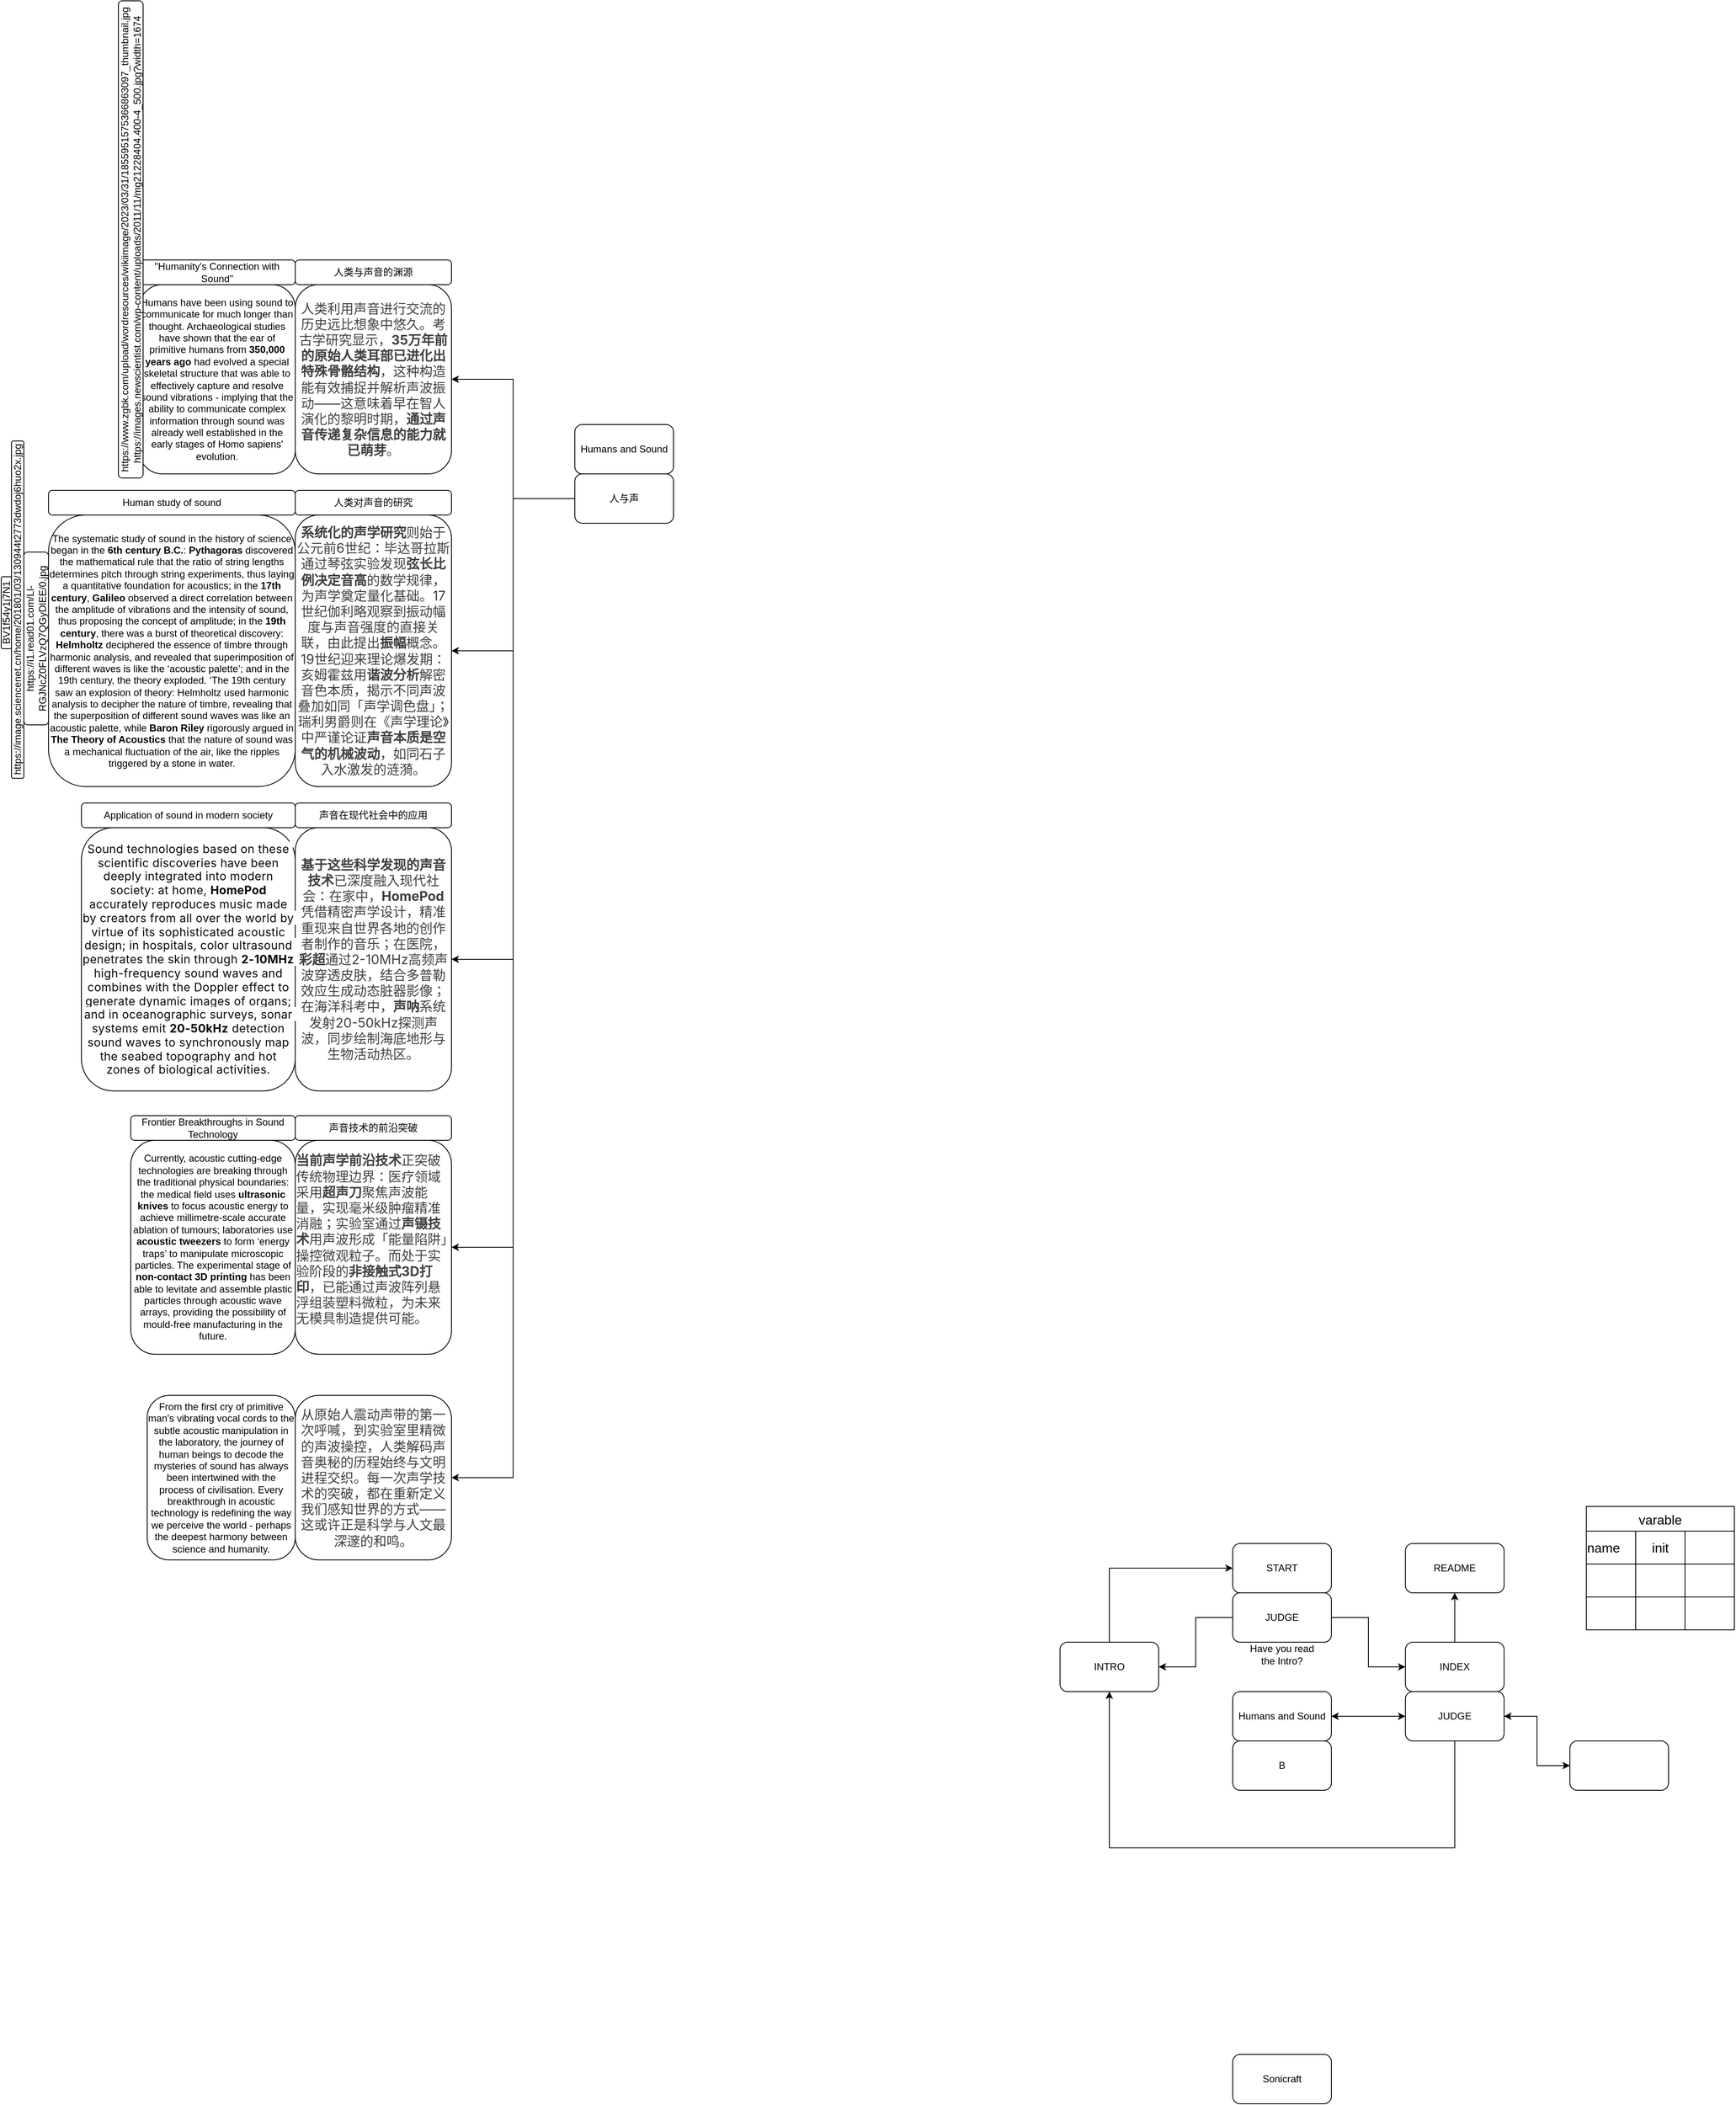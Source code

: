 <mxfile version="26.0.10">
  <diagram name="第 1 页" id="4b0BHh1YzD-mGVPlwAt6">
    <mxGraphModel dx="1306" dy="5540" grid="1" gridSize="10" guides="1" tooltips="1" connect="1" arrows="1" fold="1" page="1" pageScale="1" pageWidth="3300" pageHeight="4681" math="0" shadow="0">
      <root>
        <mxCell id="0" />
        <mxCell id="1" parent="0" />
        <mxCell id="ThfCISDLxi8xhfDp9Rs2-1" value="Sonicraft" style="rounded=1;whiteSpace=wrap;html=1;" parent="1" vertex="1">
          <mxGeometry x="1590" y="2311" width="120" height="60" as="geometry" />
        </mxCell>
        <mxCell id="ThfCISDLxi8xhfDp9Rs2-17" value="" style="edgeStyle=orthogonalEdgeStyle;rounded=0;orthogonalLoop=1;jettySize=auto;html=1;" parent="1" source="ThfCISDLxi8xhfDp9Rs2-2" target="ThfCISDLxi8xhfDp9Rs2-16" edge="1">
          <mxGeometry relative="1" as="geometry" />
        </mxCell>
        <mxCell id="ThfCISDLxi8xhfDp9Rs2-2" value="START" style="rounded=1;whiteSpace=wrap;html=1;" parent="1" vertex="1">
          <mxGeometry x="1590" y="1690" width="120" height="60" as="geometry" />
        </mxCell>
        <mxCell id="ThfCISDLxi8xhfDp9Rs2-3" value="varable" style="shape=table;startSize=30;container=1;collapsible=0;childLayout=tableLayout;strokeColor=default;fontSize=16;" parent="1" vertex="1">
          <mxGeometry x="2020" y="1645" width="180" height="150" as="geometry" />
        </mxCell>
        <mxCell id="ThfCISDLxi8xhfDp9Rs2-4" value="" style="shape=tableRow;horizontal=0;startSize=0;swimlaneHead=0;swimlaneBody=0;strokeColor=inherit;top=0;left=0;bottom=0;right=0;collapsible=0;dropTarget=0;fillColor=none;points=[[0,0.5],[1,0.5]];portConstraint=eastwest;fontSize=16;" parent="ThfCISDLxi8xhfDp9Rs2-3" vertex="1">
          <mxGeometry y="30" width="180" height="40" as="geometry" />
        </mxCell>
        <mxCell id="ThfCISDLxi8xhfDp9Rs2-5" value="name&lt;span style=&quot;white-space: pre;&quot;&gt;&#x9;&lt;/span&gt;init&lt;span style=&quot;white-space: pre;&quot;&gt;&#x9;&lt;/span&gt;&lt;span style=&quot;white-space: pre;&quot;&gt;&#x9;&lt;/span&gt;" style="shape=partialRectangle;html=1;whiteSpace=wrap;connectable=0;strokeColor=inherit;overflow=hidden;fillColor=none;top=0;left=0;bottom=0;right=0;pointerEvents=1;fontSize=16;" parent="ThfCISDLxi8xhfDp9Rs2-4" vertex="1">
          <mxGeometry width="60" height="40" as="geometry">
            <mxRectangle width="60" height="40" as="alternateBounds" />
          </mxGeometry>
        </mxCell>
        <mxCell id="ThfCISDLxi8xhfDp9Rs2-6" value="init" style="shape=partialRectangle;html=1;whiteSpace=wrap;connectable=0;strokeColor=inherit;overflow=hidden;fillColor=none;top=0;left=0;bottom=0;right=0;pointerEvents=1;fontSize=16;" parent="ThfCISDLxi8xhfDp9Rs2-4" vertex="1">
          <mxGeometry x="60" width="60" height="40" as="geometry">
            <mxRectangle width="60" height="40" as="alternateBounds" />
          </mxGeometry>
        </mxCell>
        <mxCell id="ThfCISDLxi8xhfDp9Rs2-7" value="" style="shape=partialRectangle;html=1;whiteSpace=wrap;connectable=0;strokeColor=inherit;overflow=hidden;fillColor=none;top=0;left=0;bottom=0;right=0;pointerEvents=1;fontSize=16;" parent="ThfCISDLxi8xhfDp9Rs2-4" vertex="1">
          <mxGeometry x="120" width="60" height="40" as="geometry">
            <mxRectangle width="60" height="40" as="alternateBounds" />
          </mxGeometry>
        </mxCell>
        <mxCell id="ThfCISDLxi8xhfDp9Rs2-8" value="" style="shape=tableRow;horizontal=0;startSize=0;swimlaneHead=0;swimlaneBody=0;strokeColor=inherit;top=0;left=0;bottom=0;right=0;collapsible=0;dropTarget=0;fillColor=none;points=[[0,0.5],[1,0.5]];portConstraint=eastwest;fontSize=16;" parent="ThfCISDLxi8xhfDp9Rs2-3" vertex="1">
          <mxGeometry y="70" width="180" height="40" as="geometry" />
        </mxCell>
        <mxCell id="ThfCISDLxi8xhfDp9Rs2-9" value="" style="shape=partialRectangle;html=1;whiteSpace=wrap;connectable=0;strokeColor=inherit;overflow=hidden;fillColor=none;top=0;left=0;bottom=0;right=0;pointerEvents=1;fontSize=16;" parent="ThfCISDLxi8xhfDp9Rs2-8" vertex="1">
          <mxGeometry width="60" height="40" as="geometry">
            <mxRectangle width="60" height="40" as="alternateBounds" />
          </mxGeometry>
        </mxCell>
        <mxCell id="ThfCISDLxi8xhfDp9Rs2-10" value="" style="shape=partialRectangle;html=1;whiteSpace=wrap;connectable=0;strokeColor=inherit;overflow=hidden;fillColor=none;top=0;left=0;bottom=0;right=0;pointerEvents=1;fontSize=16;" parent="ThfCISDLxi8xhfDp9Rs2-8" vertex="1">
          <mxGeometry x="60" width="60" height="40" as="geometry">
            <mxRectangle width="60" height="40" as="alternateBounds" />
          </mxGeometry>
        </mxCell>
        <mxCell id="ThfCISDLxi8xhfDp9Rs2-11" value="" style="shape=partialRectangle;html=1;whiteSpace=wrap;connectable=0;strokeColor=inherit;overflow=hidden;fillColor=none;top=0;left=0;bottom=0;right=0;pointerEvents=1;fontSize=16;" parent="ThfCISDLxi8xhfDp9Rs2-8" vertex="1">
          <mxGeometry x="120" width="60" height="40" as="geometry">
            <mxRectangle width="60" height="40" as="alternateBounds" />
          </mxGeometry>
        </mxCell>
        <mxCell id="ThfCISDLxi8xhfDp9Rs2-12" value="" style="shape=tableRow;horizontal=0;startSize=0;swimlaneHead=0;swimlaneBody=0;strokeColor=inherit;top=0;left=0;bottom=0;right=0;collapsible=0;dropTarget=0;fillColor=none;points=[[0,0.5],[1,0.5]];portConstraint=eastwest;fontSize=16;" parent="ThfCISDLxi8xhfDp9Rs2-3" vertex="1">
          <mxGeometry y="110" width="180" height="40" as="geometry" />
        </mxCell>
        <mxCell id="ThfCISDLxi8xhfDp9Rs2-13" value="" style="shape=partialRectangle;html=1;whiteSpace=wrap;connectable=0;strokeColor=inherit;overflow=hidden;fillColor=none;top=0;left=0;bottom=0;right=0;pointerEvents=1;fontSize=16;" parent="ThfCISDLxi8xhfDp9Rs2-12" vertex="1">
          <mxGeometry width="60" height="40" as="geometry">
            <mxRectangle width="60" height="40" as="alternateBounds" />
          </mxGeometry>
        </mxCell>
        <mxCell id="ThfCISDLxi8xhfDp9Rs2-14" value="" style="shape=partialRectangle;html=1;whiteSpace=wrap;connectable=0;strokeColor=inherit;overflow=hidden;fillColor=none;top=0;left=0;bottom=0;right=0;pointerEvents=1;fontSize=16;" parent="ThfCISDLxi8xhfDp9Rs2-12" vertex="1">
          <mxGeometry x="60" width="60" height="40" as="geometry">
            <mxRectangle width="60" height="40" as="alternateBounds" />
          </mxGeometry>
        </mxCell>
        <mxCell id="ThfCISDLxi8xhfDp9Rs2-15" value="" style="shape=partialRectangle;html=1;whiteSpace=wrap;connectable=0;strokeColor=inherit;overflow=hidden;fillColor=none;top=0;left=0;bottom=0;right=0;pointerEvents=1;fontSize=16;" parent="ThfCISDLxi8xhfDp9Rs2-12" vertex="1">
          <mxGeometry x="120" width="60" height="40" as="geometry">
            <mxRectangle width="60" height="40" as="alternateBounds" />
          </mxGeometry>
        </mxCell>
        <mxCell id="ThfCISDLxi8xhfDp9Rs2-20" value="" style="edgeStyle=orthogonalEdgeStyle;rounded=0;orthogonalLoop=1;jettySize=auto;html=1;" parent="1" source="ThfCISDLxi8xhfDp9Rs2-16" target="ThfCISDLxi8xhfDp9Rs2-19" edge="1">
          <mxGeometry relative="1" as="geometry" />
        </mxCell>
        <mxCell id="ThfCISDLxi8xhfDp9Rs2-22" value="" style="edgeStyle=orthogonalEdgeStyle;rounded=0;orthogonalLoop=1;jettySize=auto;html=1;" parent="1" source="ThfCISDLxi8xhfDp9Rs2-16" target="ThfCISDLxi8xhfDp9Rs2-21" edge="1">
          <mxGeometry relative="1" as="geometry" />
        </mxCell>
        <mxCell id="ThfCISDLxi8xhfDp9Rs2-16" value="JUDGE" style="rounded=1;whiteSpace=wrap;html=1;" parent="1" vertex="1">
          <mxGeometry x="1590" y="1750" width="120" height="60" as="geometry" />
        </mxCell>
        <mxCell id="ThfCISDLxi8xhfDp9Rs2-18" value="Have you read the Intro?" style="text;html=1;align=center;verticalAlign=middle;whiteSpace=wrap;rounded=0;" parent="1" vertex="1">
          <mxGeometry x="1600" y="1810" width="100" height="30" as="geometry" />
        </mxCell>
        <mxCell id="ThfCISDLxi8xhfDp9Rs2-23" style="edgeStyle=orthogonalEdgeStyle;rounded=0;orthogonalLoop=1;jettySize=auto;html=1;entryX=0;entryY=0.5;entryDx=0;entryDy=0;" parent="1" source="ThfCISDLxi8xhfDp9Rs2-19" target="ThfCISDLxi8xhfDp9Rs2-2" edge="1">
          <mxGeometry relative="1" as="geometry">
            <Array as="points">
              <mxPoint x="1440" y="1720" />
            </Array>
          </mxGeometry>
        </mxCell>
        <mxCell id="ThfCISDLxi8xhfDp9Rs2-19" value="INTRO" style="rounded=1;whiteSpace=wrap;html=1;" parent="1" vertex="1">
          <mxGeometry x="1380" y="1810" width="120" height="60" as="geometry" />
        </mxCell>
        <mxCell id="KHyvK6o0mQSgmpEVRxSi-3" value="" style="edgeStyle=orthogonalEdgeStyle;rounded=0;orthogonalLoop=1;jettySize=auto;html=1;" edge="1" parent="1" source="ThfCISDLxi8xhfDp9Rs2-21" target="KHyvK6o0mQSgmpEVRxSi-2">
          <mxGeometry relative="1" as="geometry" />
        </mxCell>
        <mxCell id="ThfCISDLxi8xhfDp9Rs2-21" value="INDEX" style="rounded=1;whiteSpace=wrap;html=1;" parent="1" vertex="1">
          <mxGeometry x="1800" y="1810" width="120" height="60" as="geometry" />
        </mxCell>
        <mxCell id="ThfCISDLxi8xhfDp9Rs2-51" value="" style="edgeStyle=orthogonalEdgeStyle;rounded=0;orthogonalLoop=1;jettySize=auto;html=1;" parent="1" source="ThfCISDLxi8xhfDp9Rs2-47" target="ThfCISDLxi8xhfDp9Rs2-49" edge="1">
          <mxGeometry relative="1" as="geometry" />
        </mxCell>
        <mxCell id="ThfCISDLxi8xhfDp9Rs2-52" value="" style="edgeStyle=orthogonalEdgeStyle;rounded=0;orthogonalLoop=1;jettySize=auto;html=1;" parent="1" source="ThfCISDLxi8xhfDp9Rs2-47" target="ThfCISDLxi8xhfDp9Rs2-50" edge="1">
          <mxGeometry relative="1" as="geometry" />
        </mxCell>
        <mxCell id="ThfCISDLxi8xhfDp9Rs2-55" style="edgeStyle=orthogonalEdgeStyle;rounded=0;orthogonalLoop=1;jettySize=auto;html=1;entryX=0.5;entryY=1;entryDx=0;entryDy=0;" parent="1" source="ThfCISDLxi8xhfDp9Rs2-47" target="ThfCISDLxi8xhfDp9Rs2-19" edge="1">
          <mxGeometry relative="1" as="geometry">
            <Array as="points">
              <mxPoint x="1860" y="2060" />
              <mxPoint x="1440" y="2060" />
            </Array>
          </mxGeometry>
        </mxCell>
        <mxCell id="ThfCISDLxi8xhfDp9Rs2-47" value="JUDGE" style="rounded=1;whiteSpace=wrap;html=1;" parent="1" vertex="1">
          <mxGeometry x="1800" y="1870" width="120" height="60" as="geometry" />
        </mxCell>
        <mxCell id="ThfCISDLxi8xhfDp9Rs2-54" style="edgeStyle=orthogonalEdgeStyle;rounded=0;orthogonalLoop=1;jettySize=auto;html=1;entryX=0;entryY=0.5;entryDx=0;entryDy=0;" parent="1" source="ThfCISDLxi8xhfDp9Rs2-49" target="ThfCISDLxi8xhfDp9Rs2-47" edge="1">
          <mxGeometry relative="1" as="geometry" />
        </mxCell>
        <mxCell id="ThfCISDLxi8xhfDp9Rs2-49" value="Humans and Sound" style="rounded=1;whiteSpace=wrap;html=1;" parent="1" vertex="1">
          <mxGeometry x="1590" y="1870" width="120" height="60" as="geometry" />
        </mxCell>
        <mxCell id="ThfCISDLxi8xhfDp9Rs2-53" value="" style="edgeStyle=orthogonalEdgeStyle;rounded=0;orthogonalLoop=1;jettySize=auto;html=1;" parent="1" source="ThfCISDLxi8xhfDp9Rs2-50" target="ThfCISDLxi8xhfDp9Rs2-47" edge="1">
          <mxGeometry relative="1" as="geometry" />
        </mxCell>
        <mxCell id="ThfCISDLxi8xhfDp9Rs2-50" value="" style="rounded=1;whiteSpace=wrap;html=1;" parent="1" vertex="1">
          <mxGeometry x="2000" y="1930" width="120" height="60" as="geometry" />
        </mxCell>
        <mxCell id="KHyvK6o0mQSgmpEVRxSi-1" value="B" style="rounded=1;whiteSpace=wrap;html=1;" vertex="1" parent="1">
          <mxGeometry x="1590" y="1930" width="120" height="60" as="geometry" />
        </mxCell>
        <mxCell id="KHyvK6o0mQSgmpEVRxSi-2" value="README" style="rounded=1;whiteSpace=wrap;html=1;" vertex="1" parent="1">
          <mxGeometry x="1800" y="1690" width="120" height="60" as="geometry" />
        </mxCell>
        <mxCell id="KHyvK6o0mQSgmpEVRxSi-10" style="edgeStyle=orthogonalEdgeStyle;rounded=0;orthogonalLoop=1;jettySize=auto;html=1;" edge="1" parent="1" source="KHyvK6o0mQSgmpEVRxSi-4" target="KHyvK6o0mQSgmpEVRxSi-5">
          <mxGeometry relative="1" as="geometry" />
        </mxCell>
        <mxCell id="KHyvK6o0mQSgmpEVRxSi-11" style="edgeStyle=orthogonalEdgeStyle;rounded=0;orthogonalLoop=1;jettySize=auto;html=1;entryX=1;entryY=0.5;entryDx=0;entryDy=0;" edge="1" parent="1" source="KHyvK6o0mQSgmpEVRxSi-4" target="KHyvK6o0mQSgmpEVRxSi-6">
          <mxGeometry relative="1" as="geometry" />
        </mxCell>
        <mxCell id="KHyvK6o0mQSgmpEVRxSi-12" style="edgeStyle=orthogonalEdgeStyle;rounded=0;orthogonalLoop=1;jettySize=auto;html=1;exitX=0;exitY=0.5;exitDx=0;exitDy=0;entryX=1;entryY=0.5;entryDx=0;entryDy=0;" edge="1" parent="1" source="KHyvK6o0mQSgmpEVRxSi-4" target="KHyvK6o0mQSgmpEVRxSi-7">
          <mxGeometry relative="1" as="geometry" />
        </mxCell>
        <mxCell id="KHyvK6o0mQSgmpEVRxSi-13" style="edgeStyle=orthogonalEdgeStyle;rounded=0;orthogonalLoop=1;jettySize=auto;html=1;entryX=1;entryY=0.5;entryDx=0;entryDy=0;" edge="1" parent="1" source="KHyvK6o0mQSgmpEVRxSi-4" target="KHyvK6o0mQSgmpEVRxSi-8">
          <mxGeometry relative="1" as="geometry" />
        </mxCell>
        <mxCell id="KHyvK6o0mQSgmpEVRxSi-14" style="edgeStyle=orthogonalEdgeStyle;rounded=0;orthogonalLoop=1;jettySize=auto;html=1;entryX=1;entryY=0.5;entryDx=0;entryDy=0;" edge="1" parent="1" source="KHyvK6o0mQSgmpEVRxSi-4" target="KHyvK6o0mQSgmpEVRxSi-9">
          <mxGeometry relative="1" as="geometry" />
        </mxCell>
        <mxCell id="KHyvK6o0mQSgmpEVRxSi-4" value="人与声" style="rounded=1;whiteSpace=wrap;html=1;" vertex="1" parent="1">
          <mxGeometry x="790" y="390" width="120" height="60" as="geometry" />
        </mxCell>
        <mxCell id="KHyvK6o0mQSgmpEVRxSi-5" value="&lt;span style=&quot;color: rgb(64, 64, 64); font-family: Inter, system-ui, -apple-system, &amp;quot;system-ui&amp;quot;, &amp;quot;Segoe UI&amp;quot;, Roboto, &amp;quot;Noto Sans&amp;quot;, Ubuntu, Cantarell, &amp;quot;Helvetica Neue&amp;quot;, Oxygen, &amp;quot;Open Sans&amp;quot;, sans-serif; font-size: 16.002px; text-align: start;&quot;&gt;人类利用声音进行交流的历史远比想象中悠久。考古学研究显示，&lt;/span&gt;&lt;strong style=&quot;color: rgb(64, 64, 64); font-family: Inter, system-ui, -apple-system, &amp;quot;system-ui&amp;quot;, &amp;quot;Segoe UI&amp;quot;, Roboto, &amp;quot;Noto Sans&amp;quot;, Ubuntu, Cantarell, &amp;quot;Helvetica Neue&amp;quot;, Oxygen, &amp;quot;Open Sans&amp;quot;, sans-serif; font-size: 16.002px; text-align: start;&quot;&gt;35万年前的原始人类耳部已进化出特殊骨骼结构&lt;/strong&gt;&lt;span style=&quot;color: rgb(64, 64, 64); font-family: Inter, system-ui, -apple-system, &amp;quot;system-ui&amp;quot;, &amp;quot;Segoe UI&amp;quot;, Roboto, &amp;quot;Noto Sans&amp;quot;, Ubuntu, Cantarell, &amp;quot;Helvetica Neue&amp;quot;, Oxygen, &amp;quot;Open Sans&amp;quot;, sans-serif; font-size: 16.002px; text-align: start;&quot;&gt;，这种构造能有效捕捉并解析声波振动——这意味着早在智人演化的黎明时期，&lt;/span&gt;&lt;strong style=&quot;color: rgb(64, 64, 64); font-family: Inter, system-ui, -apple-system, &amp;quot;system-ui&amp;quot;, &amp;quot;Segoe UI&amp;quot;, Roboto, &amp;quot;Noto Sans&amp;quot;, Ubuntu, Cantarell, &amp;quot;Helvetica Neue&amp;quot;, Oxygen, &amp;quot;Open Sans&amp;quot;, sans-serif; font-size: 16.002px; text-align: start;&quot;&gt;通过声音传递复杂信息的能力就已萌芽&lt;/strong&gt;&lt;span style=&quot;color: rgb(64, 64, 64); font-family: Inter, system-ui, -apple-system, &amp;quot;system-ui&amp;quot;, &amp;quot;Segoe UI&amp;quot;, Roboto, &amp;quot;Noto Sans&amp;quot;, Ubuntu, Cantarell, &amp;quot;Helvetica Neue&amp;quot;, Oxygen, &amp;quot;Open Sans&amp;quot;, sans-serif; font-size: 16.002px; text-align: start;&quot;&gt;。&lt;/span&gt;" style="rounded=1;whiteSpace=wrap;html=1;" vertex="1" parent="1">
          <mxGeometry x="450" y="160" width="190" height="230" as="geometry" />
        </mxCell>
        <mxCell id="KHyvK6o0mQSgmpEVRxSi-6" value="&lt;strong style=&quot;color: rgb(64, 64, 64); font-family: Inter, system-ui, -apple-system, &amp;quot;system-ui&amp;quot;, &amp;quot;Segoe UI&amp;quot;, Roboto, &amp;quot;Noto Sans&amp;quot;, Ubuntu, Cantarell, &amp;quot;Helvetica Neue&amp;quot;, Oxygen, &amp;quot;Open Sans&amp;quot;, sans-serif; font-size: 16.002px; text-align: start;&quot;&gt;系统化的声学研究&lt;/strong&gt;&lt;span style=&quot;color: rgb(64, 64, 64); font-family: Inter, system-ui, -apple-system, &amp;quot;system-ui&amp;quot;, &amp;quot;Segoe UI&amp;quot;, Roboto, &amp;quot;Noto Sans&amp;quot;, Ubuntu, Cantarell, &amp;quot;Helvetica Neue&amp;quot;, Oxygen, &amp;quot;Open Sans&amp;quot;, sans-serif; font-size: 16.002px; text-align: start;&quot;&gt;则始于公元前6世纪：毕达哥拉斯通过琴弦实验发现&lt;/span&gt;&lt;strong style=&quot;color: rgb(64, 64, 64); font-family: Inter, system-ui, -apple-system, &amp;quot;system-ui&amp;quot;, &amp;quot;Segoe UI&amp;quot;, Roboto, &amp;quot;Noto Sans&amp;quot;, Ubuntu, Cantarell, &amp;quot;Helvetica Neue&amp;quot;, Oxygen, &amp;quot;Open Sans&amp;quot;, sans-serif; font-size: 16.002px; text-align: start;&quot;&gt;弦长比例决定音高&lt;/strong&gt;&lt;span style=&quot;color: rgb(64, 64, 64); font-family: Inter, system-ui, -apple-system, &amp;quot;system-ui&amp;quot;, &amp;quot;Segoe UI&amp;quot;, Roboto, &amp;quot;Noto Sans&amp;quot;, Ubuntu, Cantarell, &amp;quot;Helvetica Neue&amp;quot;, Oxygen, &amp;quot;Open Sans&amp;quot;, sans-serif; font-size: 16.002px; text-align: start;&quot;&gt;的数学规律，为声学奠定量化基础。17世纪伽利略观察到振动幅度与声音强度的直接关联，由此提出&lt;/span&gt;&lt;strong style=&quot;color: rgb(64, 64, 64); font-family: Inter, system-ui, -apple-system, &amp;quot;system-ui&amp;quot;, &amp;quot;Segoe UI&amp;quot;, Roboto, &amp;quot;Noto Sans&amp;quot;, Ubuntu, Cantarell, &amp;quot;Helvetica Neue&amp;quot;, Oxygen, &amp;quot;Open Sans&amp;quot;, sans-serif; font-size: 16.002px; text-align: start;&quot;&gt;振幅&lt;/strong&gt;&lt;span style=&quot;color: rgb(64, 64, 64); font-family: Inter, system-ui, -apple-system, &amp;quot;system-ui&amp;quot;, &amp;quot;Segoe UI&amp;quot;, Roboto, &amp;quot;Noto Sans&amp;quot;, Ubuntu, Cantarell, &amp;quot;Helvetica Neue&amp;quot;, Oxygen, &amp;quot;Open Sans&amp;quot;, sans-serif; font-size: 16.002px; text-align: start;&quot;&gt;概念。19世纪迎来理论爆发期：亥姆霍兹用&lt;/span&gt;&lt;strong style=&quot;color: rgb(64, 64, 64); font-family: Inter, system-ui, -apple-system, &amp;quot;system-ui&amp;quot;, &amp;quot;Segoe UI&amp;quot;, Roboto, &amp;quot;Noto Sans&amp;quot;, Ubuntu, Cantarell, &amp;quot;Helvetica Neue&amp;quot;, Oxygen, &amp;quot;Open Sans&amp;quot;, sans-serif; font-size: 16.002px; text-align: start;&quot;&gt;谐波分析&lt;/strong&gt;&lt;span style=&quot;color: rgb(64, 64, 64); font-family: Inter, system-ui, -apple-system, &amp;quot;system-ui&amp;quot;, &amp;quot;Segoe UI&amp;quot;, Roboto, &amp;quot;Noto Sans&amp;quot;, Ubuntu, Cantarell, &amp;quot;Helvetica Neue&amp;quot;, Oxygen, &amp;quot;Open Sans&amp;quot;, sans-serif; font-size: 16.002px; text-align: start;&quot;&gt;解密音色本质，揭示不同声波叠加如同「声学调色盘」；瑞利男爵则在《声学理论》中严谨论证&lt;/span&gt;&lt;strong style=&quot;color: rgb(64, 64, 64); font-family: Inter, system-ui, -apple-system, &amp;quot;system-ui&amp;quot;, &amp;quot;Segoe UI&amp;quot;, Roboto, &amp;quot;Noto Sans&amp;quot;, Ubuntu, Cantarell, &amp;quot;Helvetica Neue&amp;quot;, Oxygen, &amp;quot;Open Sans&amp;quot;, sans-serif; font-size: 16.002px; text-align: start;&quot;&gt;声音本质是空气的机械波动&lt;/strong&gt;&lt;span style=&quot;color: rgb(64, 64, 64); font-family: Inter, system-ui, -apple-system, &amp;quot;system-ui&amp;quot;, &amp;quot;Segoe UI&amp;quot;, Roboto, &amp;quot;Noto Sans&amp;quot;, Ubuntu, Cantarell, &amp;quot;Helvetica Neue&amp;quot;, Oxygen, &amp;quot;Open Sans&amp;quot;, sans-serif; font-size: 16.002px; text-align: start;&quot;&gt;，如同石子入水激发的涟漪。&lt;/span&gt;" style="rounded=1;whiteSpace=wrap;html=1;" vertex="1" parent="1">
          <mxGeometry x="450" y="440" width="190" height="330" as="geometry" />
        </mxCell>
        <mxCell id="KHyvK6o0mQSgmpEVRxSi-7" value="&lt;strong style=&quot;color: rgb(64, 64, 64); font-family: Inter, system-ui, -apple-system, &amp;quot;system-ui&amp;quot;, &amp;quot;Segoe UI&amp;quot;, Roboto, &amp;quot;Noto Sans&amp;quot;, Ubuntu, Cantarell, &amp;quot;Helvetica Neue&amp;quot;, Oxygen, &amp;quot;Open Sans&amp;quot;, sans-serif; font-size: 16.002px; text-align: start;&quot;&gt;基于这些科学发现的声音技术&lt;/strong&gt;&lt;span style=&quot;color: rgb(64, 64, 64); font-family: Inter, system-ui, -apple-system, &amp;quot;system-ui&amp;quot;, &amp;quot;Segoe UI&amp;quot;, Roboto, &amp;quot;Noto Sans&amp;quot;, Ubuntu, Cantarell, &amp;quot;Helvetica Neue&amp;quot;, Oxygen, &amp;quot;Open Sans&amp;quot;, sans-serif; font-size: 16.002px; text-align: start;&quot;&gt;已深度融入现代社会：在家中，&lt;/span&gt;&lt;strong style=&quot;color: rgb(64, 64, 64); font-family: Inter, system-ui, -apple-system, &amp;quot;system-ui&amp;quot;, &amp;quot;Segoe UI&amp;quot;, Roboto, &amp;quot;Noto Sans&amp;quot;, Ubuntu, Cantarell, &amp;quot;Helvetica Neue&amp;quot;, Oxygen, &amp;quot;Open Sans&amp;quot;, sans-serif; font-size: 16.002px; text-align: start;&quot;&gt;HomePod&lt;/strong&gt;&lt;span style=&quot;color: rgb(64, 64, 64); font-family: Inter, system-ui, -apple-system, &amp;quot;system-ui&amp;quot;, &amp;quot;Segoe UI&amp;quot;, Roboto, &amp;quot;Noto Sans&amp;quot;, Ubuntu, Cantarell, &amp;quot;Helvetica Neue&amp;quot;, Oxygen, &amp;quot;Open Sans&amp;quot;, sans-serif; font-size: 16.002px; text-align: start;&quot;&gt;凭借精密声学设计，精准重现来自世界各地的创作者制作的音乐；在医院，&lt;/span&gt;&lt;strong style=&quot;color: rgb(64, 64, 64); font-family: Inter, system-ui, -apple-system, &amp;quot;system-ui&amp;quot;, &amp;quot;Segoe UI&amp;quot;, Roboto, &amp;quot;Noto Sans&amp;quot;, Ubuntu, Cantarell, &amp;quot;Helvetica Neue&amp;quot;, Oxygen, &amp;quot;Open Sans&amp;quot;, sans-serif; font-size: 16.002px; text-align: start;&quot;&gt;彩超&lt;/strong&gt;&lt;span style=&quot;color: rgb(64, 64, 64); font-family: Inter, system-ui, -apple-system, &amp;quot;system-ui&amp;quot;, &amp;quot;Segoe UI&amp;quot;, Roboto, &amp;quot;Noto Sans&amp;quot;, Ubuntu, Cantarell, &amp;quot;Helvetica Neue&amp;quot;, Oxygen, &amp;quot;Open Sans&amp;quot;, sans-serif; font-size: 16.002px; text-align: start;&quot;&gt;通过2-10MHz高频声波穿透皮肤，结合多普勒效应生成动态脏器影像；在海洋科考中，&lt;/span&gt;&lt;strong style=&quot;color: rgb(64, 64, 64); font-family: Inter, system-ui, -apple-system, &amp;quot;system-ui&amp;quot;, &amp;quot;Segoe UI&amp;quot;, Roboto, &amp;quot;Noto Sans&amp;quot;, Ubuntu, Cantarell, &amp;quot;Helvetica Neue&amp;quot;, Oxygen, &amp;quot;Open Sans&amp;quot;, sans-serif; font-size: 16.002px; text-align: start;&quot;&gt;声呐&lt;/strong&gt;&lt;span style=&quot;color: rgb(64, 64, 64); font-family: Inter, system-ui, -apple-system, &amp;quot;system-ui&amp;quot;, &amp;quot;Segoe UI&amp;quot;, Roboto, &amp;quot;Noto Sans&amp;quot;, Ubuntu, Cantarell, &amp;quot;Helvetica Neue&amp;quot;, Oxygen, &amp;quot;Open Sans&amp;quot;, sans-serif; font-size: 16.002px; text-align: start;&quot;&gt;系统发射20-50kHz探测声波，同步绘制海底地形与生物活动热区。&lt;/span&gt;" style="rounded=1;whiteSpace=wrap;html=1;" vertex="1" parent="1">
          <mxGeometry x="450" y="820" width="190" height="320" as="geometry" />
        </mxCell>
        <mxCell id="KHyvK6o0mQSgmpEVRxSi-8" value="&lt;p style=&quot;margin: calc(var(--ds-md-zoom)*12px)0; font-size: 16.002px; line-height: var(--ds-md-line-height); color: rgb(64, 64, 64); font-family: Inter, system-ui, -apple-system, &amp;quot;system-ui&amp;quot;, &amp;quot;Segoe UI&amp;quot;, Roboto, &amp;quot;Noto Sans&amp;quot;, Ubuntu, Cantarell, &amp;quot;Helvetica Neue&amp;quot;, Oxygen, &amp;quot;Open Sans&amp;quot;, sans-serif; text-align: start;&quot;&gt;&lt;strong&gt;当前声学前沿技术&lt;/strong&gt;正突破传统物理边界：医疗领域采用&lt;strong&gt;超声刀&lt;/strong&gt;聚焦声波能量，实现毫米级肿瘤精准消融；实验室通过&lt;strong&gt;声镊技术&lt;/strong&gt;用声波形成「能量陷阱」操控微观粒子。而处于实验阶段的&lt;strong&gt;非接触式3D打印&lt;/strong&gt;，已能通过声波阵列悬浮组装塑料微粒，为未来无模具制造提供可能。&lt;/p&gt;&lt;p style=&quot;margin: calc(var(--ds-md-zoom)*12px)0; font-size: 16.002px; line-height: var(--ds-md-line-height); color: rgb(64, 64, 64); font-family: Inter, system-ui, -apple-system, &amp;quot;system-ui&amp;quot;, &amp;quot;Segoe UI&amp;quot;, Roboto, &amp;quot;Noto Sans&amp;quot;, Ubuntu, Cantarell, &amp;quot;Helvetica Neue&amp;quot;, Oxygen, &amp;quot;Open Sans&amp;quot;, sans-serif; text-align: start;&quot;&gt;&lt;br&gt;&lt;/p&gt;" style="rounded=1;whiteSpace=wrap;html=1;" vertex="1" parent="1">
          <mxGeometry x="450" y="1200" width="190" height="260" as="geometry" />
        </mxCell>
        <mxCell id="KHyvK6o0mQSgmpEVRxSi-9" value="&lt;span style=&quot;color: rgb(64, 64, 64); font-family: Inter, system-ui, -apple-system, &amp;quot;system-ui&amp;quot;, &amp;quot;Segoe UI&amp;quot;, Roboto, &amp;quot;Noto Sans&amp;quot;, Ubuntu, Cantarell, &amp;quot;Helvetica Neue&amp;quot;, Oxygen, &amp;quot;Open Sans&amp;quot;, sans-serif; font-size: 16.002px; text-align: start;&quot;&gt;从原始人震动声带的第一次呼喊，到实验室里精微的声波操控，人类解码声音奥秘的历程始终与文明进程交织。每一次声学技术的突破，都在重新定义我们感知世界的方式——这或许正是科学与人文最深邃的和鸣。&lt;/span&gt;" style="rounded=1;whiteSpace=wrap;html=1;" vertex="1" parent="1">
          <mxGeometry x="450" y="1510" width="190" height="200" as="geometry" />
        </mxCell>
        <mxCell id="KHyvK6o0mQSgmpEVRxSi-15" value="&lt;p data-pm-slice=&quot;1 1 []&quot;&gt;Humans have been using sound to communicate for much longer than thought. Archaeological studies have shown that the ear of primitive humans from &lt;strong&gt;350,000 years ago&lt;/strong&gt; had evolved a special skeletal structure that was able to effectively capture and resolve sound vibrations - implying that the ability to communicate complex information through sound was already well established in the early stages of Homo sapiens&#39; evolution.&lt;/p&gt;" style="rounded=1;whiteSpace=wrap;html=1;" vertex="1" parent="1">
          <mxGeometry x="260" y="160" width="190" height="230" as="geometry" />
        </mxCell>
        <mxCell id="KHyvK6o0mQSgmpEVRxSi-16" value="&lt;p data-pm-slice=&quot;1 1 []&quot;&gt;The systematic study of sound in the history of science began in the &lt;strong&gt;6th century B.C.&lt;/strong&gt;: &lt;strong&gt;Pythagoras&lt;/strong&gt; discovered the mathematical rule that the ratio of string lengths determines pitch through string experiments, thus laying a quantitative foundation for acoustics; in the &lt;strong&gt;17th century&lt;/strong&gt;, &lt;strong&gt;Galileo&lt;/strong&gt; observed a direct correlation between the amplitude of vibrations and the intensity of sound, thus proposing the concept of amplitude; in the &lt;strong&gt;19th century&lt;/strong&gt;, there was a burst of theoretical discovery: &lt;strong&gt;Helmholtz&lt;/strong&gt; deciphered the essence of timbre through harmonic analysis, and revealed that superimposition of different waves is like the ‘acoustic palette’; and in the 19th century, the theory exploded. ‘The 19th century saw an explosion of theory: Helmholtz used harmonic analysis to decipher the nature of timbre, revealing that the superposition of different sound waves was like an acoustic palette, while &lt;strong&gt;Baron Riley&lt;/strong&gt; rigorously argued in &lt;strong&gt;The Theory of Acoustics&lt;/strong&gt; that the nature of sound was a mechanical fluctuation of the air, like the ripples triggered by a stone in water.&lt;/p&gt;" style="rounded=1;whiteSpace=wrap;html=1;" vertex="1" parent="1">
          <mxGeometry x="150" y="440" width="300" height="330" as="geometry" />
        </mxCell>
        <mxCell id="KHyvK6o0mQSgmpEVRxSi-17" value="&lt;p data-pm-slice=&quot;1 1 []&quot;&gt;&lt;span style=&quot;color: rgb(6, 6, 7); font-family: -apple-system, &amp;quot;system-ui&amp;quot;, &amp;quot;Helvetica Neue&amp;quot;, Helvetica, &amp;quot;Segoe UI&amp;quot;, Arial, Roboto, &amp;quot;PingFang SC&amp;quot;, MIUI, &amp;quot;Hiragino Sans GB&amp;quot;, &amp;quot;Microsoft YaHei&amp;quot;, sans-serif; font-size: 14px; letter-spacing: 0.25px; text-align: start; white-space-collapse: preserve; background-color: rgb(255, 255, 255);&quot;&gt;Sound technologies based on these scientific discoveries have been deeply integrated into modern society: at home, &lt;/span&gt;&lt;span style=&quot;margin: 0px; padding: 0px; border: 0px; font-variant-numeric: inherit; font-variant-east-asian: inherit; font-variant-alternates: inherit; font-variant-position: inherit; font-variant-emoji: inherit; font-weight: 700; font-stretch: inherit; font-size: 14px; line-height: inherit; font-family: -apple-system, &amp;quot;system-ui&amp;quot;, &amp;quot;Helvetica Neue&amp;quot;, Helvetica, &amp;quot;Segoe UI&amp;quot;, Arial, Roboto, &amp;quot;PingFang SC&amp;quot;, MIUI, &amp;quot;Hiragino Sans GB&amp;quot;, &amp;quot;Microsoft YaHei&amp;quot;, sans-serif; font-optical-sizing: inherit; font-size-adjust: inherit; font-kerning: inherit; font-feature-settings: inherit; font-variation-settings: inherit; vertical-align: baseline; color: rgb(6, 6, 7); letter-spacing: 0.25px; text-align: start; white-space-collapse: preserve; background-color: rgb(255, 255, 255);&quot; class=&quot;&quot;&gt;HomePod&lt;/span&gt;&lt;span style=&quot;color: rgb(6, 6, 7); font-family: -apple-system, &amp;quot;system-ui&amp;quot;, &amp;quot;Helvetica Neue&amp;quot;, Helvetica, &amp;quot;Segoe UI&amp;quot;, Arial, Roboto, &amp;quot;PingFang SC&amp;quot;, MIUI, &amp;quot;Hiragino Sans GB&amp;quot;, &amp;quot;Microsoft YaHei&amp;quot;, sans-serif; font-size: 14px; letter-spacing: 0.25px; text-align: start; white-space-collapse: preserve; background-color: rgb(255, 255, 255);&quot;&gt; accurately reproduces music made by creators from all over the world by virtue of its sophisticated acoustic design; in hospitals, color ultrasound penetrates the skin through &lt;/span&gt;&lt;span style=&quot;margin: 0px; padding: 0px; border: 0px; font-variant-numeric: inherit; font-variant-east-asian: inherit; font-variant-alternates: inherit; font-variant-position: inherit; font-variant-emoji: inherit; font-weight: 700; font-stretch: inherit; font-size: 14px; line-height: inherit; font-family: -apple-system, &amp;quot;system-ui&amp;quot;, &amp;quot;Helvetica Neue&amp;quot;, Helvetica, &amp;quot;Segoe UI&amp;quot;, Arial, Roboto, &amp;quot;PingFang SC&amp;quot;, MIUI, &amp;quot;Hiragino Sans GB&amp;quot;, &amp;quot;Microsoft YaHei&amp;quot;, sans-serif; font-optical-sizing: inherit; font-size-adjust: inherit; font-kerning: inherit; font-feature-settings: inherit; font-variation-settings: inherit; vertical-align: baseline; color: rgb(6, 6, 7); letter-spacing: 0.25px; text-align: start; white-space-collapse: preserve; background-color: rgb(255, 255, 255);&quot; class=&quot;&quot;&gt;2-10MHz&lt;/span&gt;&lt;span style=&quot;color: rgb(6, 6, 7); font-family: -apple-system, &amp;quot;system-ui&amp;quot;, &amp;quot;Helvetica Neue&amp;quot;, Helvetica, &amp;quot;Segoe UI&amp;quot;, Arial, Roboto, &amp;quot;PingFang SC&amp;quot;, MIUI, &amp;quot;Hiragino Sans GB&amp;quot;, &amp;quot;Microsoft YaHei&amp;quot;, sans-serif; font-size: 14px; letter-spacing: 0.25px; text-align: start; white-space-collapse: preserve; background-color: rgb(255, 255, 255);&quot;&gt; high-frequency sound waves and combines with the Doppler effect to generate dynamic images of organs; and in oceanographic surveys, sonar systems emit &lt;/span&gt;&lt;span style=&quot;margin: 0px; padding: 0px; border: 0px; font-variant-numeric: inherit; font-variant-east-asian: inherit; font-variant-alternates: inherit; font-variant-position: inherit; font-variant-emoji: inherit; font-weight: 700; font-stretch: inherit; font-size: 14px; line-height: inherit; font-family: -apple-system, &amp;quot;system-ui&amp;quot;, &amp;quot;Helvetica Neue&amp;quot;, Helvetica, &amp;quot;Segoe UI&amp;quot;, Arial, Roboto, &amp;quot;PingFang SC&amp;quot;, MIUI, &amp;quot;Hiragino Sans GB&amp;quot;, &amp;quot;Microsoft YaHei&amp;quot;, sans-serif; font-optical-sizing: inherit; font-size-adjust: inherit; font-kerning: inherit; font-feature-settings: inherit; font-variation-settings: inherit; vertical-align: baseline; color: rgb(6, 6, 7); letter-spacing: 0.25px; text-align: start; white-space-collapse: preserve; background-color: rgb(255, 255, 255);&quot; class=&quot;&quot;&gt;20-50kHz&lt;/span&gt;&lt;span style=&quot;color: rgb(6, 6, 7); font-family: -apple-system, &amp;quot;system-ui&amp;quot;, &amp;quot;Helvetica Neue&amp;quot;, Helvetica, &amp;quot;Segoe UI&amp;quot;, Arial, Roboto, &amp;quot;PingFang SC&amp;quot;, MIUI, &amp;quot;Hiragino Sans GB&amp;quot;, &amp;quot;Microsoft YaHei&amp;quot;, sans-serif; font-size: 14px; letter-spacing: 0.25px; text-align: start; white-space-collapse: preserve; background-color: rgb(255, 255, 255);&quot;&gt; detection sound waves to synchronously map the seabed topography and hot zones of biological activities.&lt;/span&gt;&lt;/p&gt;" style="rounded=1;whiteSpace=wrap;html=1;" vertex="1" parent="1">
          <mxGeometry x="190" y="820" width="260" height="320" as="geometry" />
        </mxCell>
        <mxCell id="KHyvK6o0mQSgmpEVRxSi-18" value="&lt;p data-pm-slice=&quot;1 1 []&quot;&gt;Currently, acoustic cutting-edge technologies are breaking through the traditional physical boundaries: the medical field uses &lt;strong&gt;ultrasonic knives&lt;/strong&gt; to focus acoustic energy to achieve millimetre-scale accurate ablation of tumours; laboratories use &lt;strong&gt;acoustic tweezers&lt;/strong&gt; to form ‘energy traps’ to manipulate microscopic particles. The experimental stage of &lt;strong&gt;non-contact 3D printing&lt;/strong&gt; has been able to levitate and assemble plastic particles through acoustic wave arrays, providing the possibility of mould-free manufacturing in the future.&lt;/p&gt;" style="rounded=1;whiteSpace=wrap;html=1;" vertex="1" parent="1">
          <mxGeometry x="250" y="1200" width="200" height="260" as="geometry" />
        </mxCell>
        <mxCell id="KHyvK6o0mQSgmpEVRxSi-19" value="&lt;p data-pm-slice=&quot;1 1 []&quot;&gt;From the first cry of primitive man&#39;s vibrating vocal cords to the subtle acoustic manipulation in the laboratory, the journey of human beings to decode the mysteries of sound has always been intertwined with the process of civilisation. Every breakthrough in acoustic technology is redefining the way we perceive the world - perhaps the deepest harmony between science and humanity.&lt;/p&gt;" style="rounded=1;whiteSpace=wrap;html=1;" vertex="1" parent="1">
          <mxGeometry x="270" y="1510" width="180" height="200" as="geometry" />
        </mxCell>
        <mxCell id="KHyvK6o0mQSgmpEVRxSi-20" value="人类与声音的渊源" style="rounded=1;whiteSpace=wrap;html=1;" vertex="1" parent="1">
          <mxGeometry x="450" y="130" width="190" height="30" as="geometry" />
        </mxCell>
        <mxCell id="KHyvK6o0mQSgmpEVRxSi-22" value="&lt;p&gt;&quot;Humanity&#39;s Connection with Sound&quot;&lt;/p&gt;" style="rounded=1;whiteSpace=wrap;html=1;" vertex="1" parent="1">
          <mxGeometry x="260" y="130" width="190" height="30" as="geometry" />
        </mxCell>
        <mxCell id="KHyvK6o0mQSgmpEVRxSi-23" value="Human study of sound" style="rounded=1;whiteSpace=wrap;html=1;" vertex="1" parent="1">
          <mxGeometry x="150" y="410" width="300" height="30" as="geometry" />
        </mxCell>
        <mxCell id="KHyvK6o0mQSgmpEVRxSi-24" value="人类对声音的研究" style="rounded=1;whiteSpace=wrap;html=1;" vertex="1" parent="1">
          <mxGeometry x="450" y="410" width="190" height="30" as="geometry" />
        </mxCell>
        <mxCell id="KHyvK6o0mQSgmpEVRxSi-25" value="&lt;p&gt;Application of sound in modern society&lt;/p&gt;" style="rounded=1;whiteSpace=wrap;html=1;" vertex="1" parent="1">
          <mxGeometry x="190" y="790" width="260" height="30" as="geometry" />
        </mxCell>
        <mxCell id="KHyvK6o0mQSgmpEVRxSi-26" value="声音在现代社会中的应用" style="rounded=1;whiteSpace=wrap;html=1;" vertex="1" parent="1">
          <mxGeometry x="450" y="790" width="190" height="30" as="geometry" />
        </mxCell>
        <mxCell id="KHyvK6o0mQSgmpEVRxSi-27" value="声音技术的前沿突破" style="rounded=1;whiteSpace=wrap;html=1;" vertex="1" parent="1">
          <mxGeometry x="450" y="1170" width="190" height="30" as="geometry" />
        </mxCell>
        <mxCell id="KHyvK6o0mQSgmpEVRxSi-28" value="Frontier Breakthroughs in Sound Technology" style="rounded=1;whiteSpace=wrap;html=1;" vertex="1" parent="1">
          <mxGeometry x="250" y="1170" width="200" height="30" as="geometry" />
        </mxCell>
        <mxCell id="KHyvK6o0mQSgmpEVRxSi-29" value="Humans and Sound" style="rounded=1;whiteSpace=wrap;html=1;" vertex="1" parent="1">
          <mxGeometry x="790" y="330" width="120" height="60" as="geometry" />
        </mxCell>
        <mxCell id="KHyvK6o0mQSgmpEVRxSi-30" value="https://www.zgbk.com/upload/wordresources/wikiimage/2023/03/31/1855951575366863097_thumbnail.jpg&lt;div&gt;https://images.newscientist.com/wp-content/uploads/2011/11/mg21228404.400-4_500.jpg?width=1674&lt;/div&gt;" style="rounded=1;whiteSpace=wrap;html=1;rotation=-90;" vertex="1" parent="1">
          <mxGeometry x="-40" y="90" width="580" height="30" as="geometry" />
        </mxCell>
        <mxCell id="KHyvK6o0mQSgmpEVRxSi-31" value="https://i1.read01.com/Ll-RGJNcZ0FLVzQ7QGyDlEE/0.jpg" style="rounded=1;whiteSpace=wrap;html=1;rotation=-90;" vertex="1" parent="1">
          <mxGeometry x="30" y="575" width="210" height="30" as="geometry" />
        </mxCell>
        <mxCell id="KHyvK6o0mQSgmpEVRxSi-32" value="https://image.sciencenet.cn/home/201801/03/130944t2773dwdoj6huo2x.jpg" style="rounded=1;whiteSpace=wrap;html=1;rotation=-90;" vertex="1" parent="1">
          <mxGeometry x="-92.5" y="547.5" width="410" height="15" as="geometry" />
        </mxCell>
        <mxCell id="KHyvK6o0mQSgmpEVRxSi-33" value="BV1f54y1j7N1" style="rounded=1;whiteSpace=wrap;html=1;rotation=-90;" vertex="1" parent="1">
          <mxGeometry x="55" y="552.5" width="87.5" height="12.5" as="geometry" />
        </mxCell>
      </root>
    </mxGraphModel>
  </diagram>
</mxfile>
